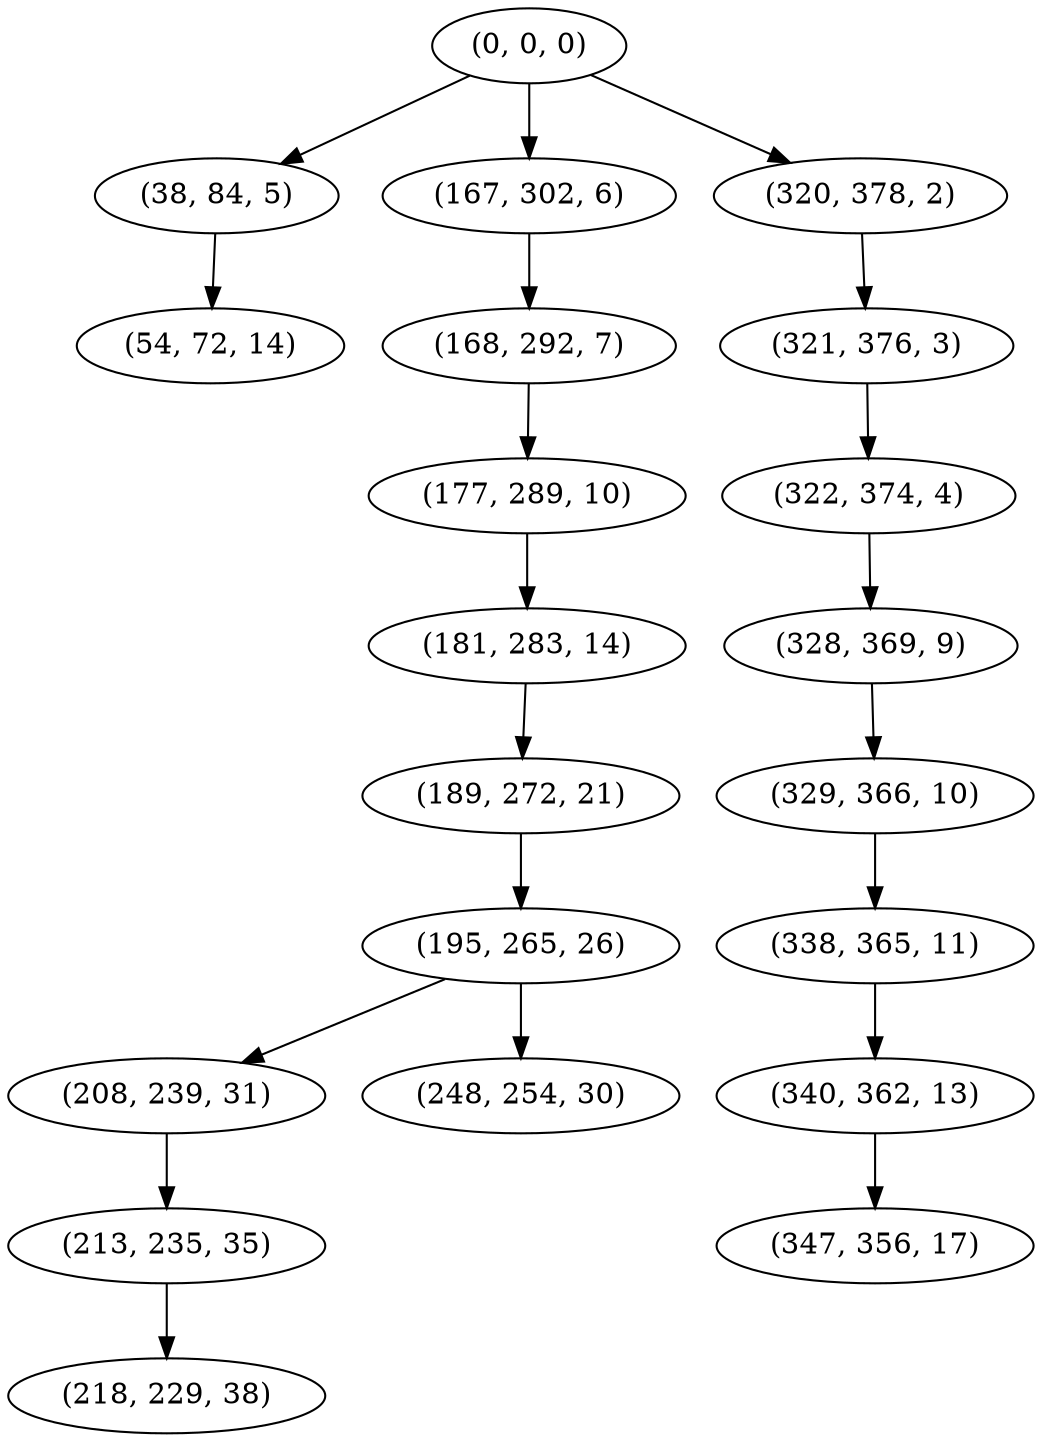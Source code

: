 digraph tree {
    "(0, 0, 0)";
    "(38, 84, 5)";
    "(54, 72, 14)";
    "(167, 302, 6)";
    "(168, 292, 7)";
    "(177, 289, 10)";
    "(181, 283, 14)";
    "(189, 272, 21)";
    "(195, 265, 26)";
    "(208, 239, 31)";
    "(213, 235, 35)";
    "(218, 229, 38)";
    "(248, 254, 30)";
    "(320, 378, 2)";
    "(321, 376, 3)";
    "(322, 374, 4)";
    "(328, 369, 9)";
    "(329, 366, 10)";
    "(338, 365, 11)";
    "(340, 362, 13)";
    "(347, 356, 17)";
    "(0, 0, 0)" -> "(38, 84, 5)";
    "(0, 0, 0)" -> "(167, 302, 6)";
    "(0, 0, 0)" -> "(320, 378, 2)";
    "(38, 84, 5)" -> "(54, 72, 14)";
    "(167, 302, 6)" -> "(168, 292, 7)";
    "(168, 292, 7)" -> "(177, 289, 10)";
    "(177, 289, 10)" -> "(181, 283, 14)";
    "(181, 283, 14)" -> "(189, 272, 21)";
    "(189, 272, 21)" -> "(195, 265, 26)";
    "(195, 265, 26)" -> "(208, 239, 31)";
    "(195, 265, 26)" -> "(248, 254, 30)";
    "(208, 239, 31)" -> "(213, 235, 35)";
    "(213, 235, 35)" -> "(218, 229, 38)";
    "(320, 378, 2)" -> "(321, 376, 3)";
    "(321, 376, 3)" -> "(322, 374, 4)";
    "(322, 374, 4)" -> "(328, 369, 9)";
    "(328, 369, 9)" -> "(329, 366, 10)";
    "(329, 366, 10)" -> "(338, 365, 11)";
    "(338, 365, 11)" -> "(340, 362, 13)";
    "(340, 362, 13)" -> "(347, 356, 17)";
}
